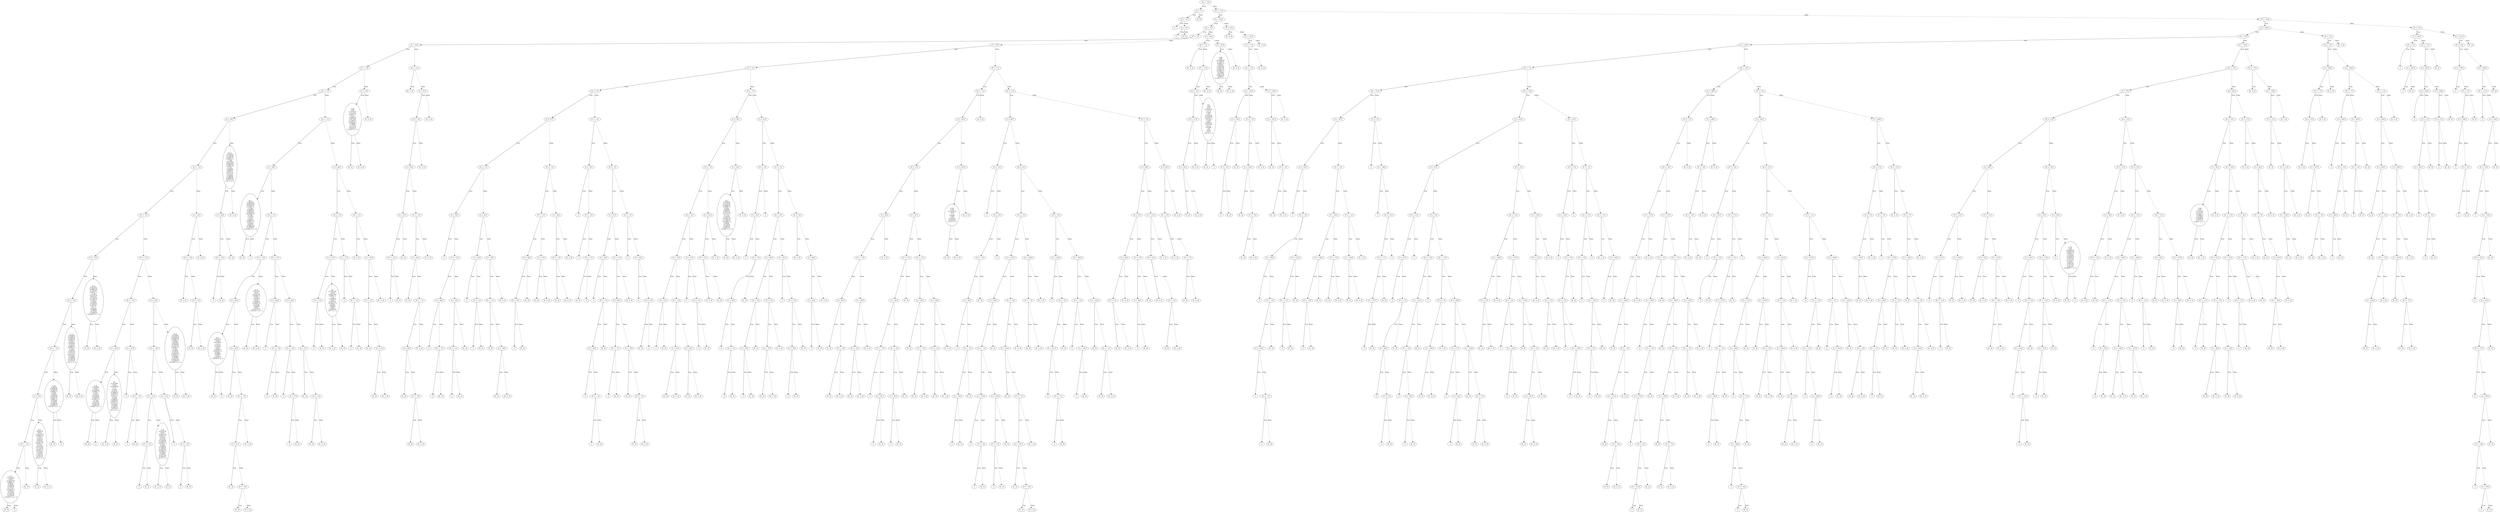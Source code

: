 digraph {
0 [label="vE <= -9.0"];
1 [label="d <= 7.5"];
2 [label="vF <= -9.0"];
3 [label="0"];
2 -> 3 [label="True"];
4 [label="d <= 6.5"];
5 [label="0"];
4 -> 5 [label="True"];
6 [label="[0, 2]"];
4 -> 6 [style="dashed", label="False"];
2 -> 4 [style="dashed", label="False"];
1 -> 2 [label="True"];
7 [label="[0, 2]"];
1 -> 7 [style="dashed", label="False"];
0 -> 1 [label="True"];
8 [label="vE <= 11.0"];
9 [label="d <= 124.5"];
10 [label="vF <= 9.0"];
11 [label="vE <= 3.0"];
12 [label="d <= 52.5"];
13 [label="vF <= 3.0"];
14 [label="vE <= -1.0"];
15 [label="d <= 28.5"];
16 [label="vF <= -1.0"];
17 [label="vE <= -5.0"];
18 [label="d <= 13.5"];
19 [label="vF <= -5.0"];
20 [label="vE <= -7.0"];
21 [label="d <= 8.5"];
22 [label="vF <= -7.0"];
23 [label="5.77(\n+0.0542*d\n+0*vE\n+0.0287*vF\n-0.998)^2\n-0.0879(\n+0.882*d\n-0.436*vE\n+0.17*vF\n+0.0526)^2\n+0.0321(\n+0.215*d\n+0.703*vE\n+0.678*vF\n+0.0315)^2 <= 0"];
24 [label="[0, -2]"];
23 -> 24 [label="True"];
25 [label="-2"];
23 -> 25 [style="dashed", label="False"];
22 -> 23 [label="True"];
26 [label="[0, -2]"];
22 -> 26 [style="dashed", label="False"];
21 -> 22 [label="True"];
27 [label="39.1(\n-0.0201*d\n+0*vE\n+0.0412*vF\n+0.999)^2\n+0.317(\n-0.553*d\n-0.56*vE\n+0.617*vF\n-0.0367)^2\n-0.174(\n-0.0773*d\n+0.772*vE\n+0.63*vF\n-0.0273)^2\n+0.0453(\n+0.83*d\n-0.301*vE\n+0.47*vF\n+0)^2 <= 0"];
28 [label="[0, -2]"];
27 -> 28 [label="True"];
29 [label="[0, -2, 2]"];
27 -> 29 [style="dashed", label="False"];
21 -> 27 [style="dashed", label="False"];
20 -> 21 [label="True"];
30 [label="1.15(\n-0.252*d\n-0.0456*vE\n-0.426*vF\n+0.868)^2\n-0.367(\n-0.548*d\n+0.244*vE\n-0.651*vF\n-0.466)^2\n+0.0246(\n-0.183*d\n+0.896*vE\n+0.366*vF\n+0.174)^2 <= 0"];
31 [label="[0, -2]"];
30 -> 31 [label="True"];
32 [label="-2"];
30 -> 32 [style="dashed", label="False"];
20 -> 30 [style="dashed", label="False"];
19 -> 20 [label="True"];
33 [label="-17.1(\n-0.0204*d\n+0.038*vE\n-0.045*vF\n+0.998)^2\n-0.227(\n-0.0558*d\n-0.15*vE\n-0.986*vF\n-0.0399)^2\n+0.141(\n-0.368*d\n+0.921*vE\n-0.117*vF\n-0.0479)^2\n+0.0299(\n+0.928*d\n+0.357*vE\n-0.107*vF\n+0)^2 <= 0"];
34 [label="[0, -2]"];
33 -> 34 [label="True"];
35 [label="[0, -2, 2]"];
33 -> 35 [style="dashed", label="False"];
19 -> 33 [style="dashed", label="False"];
18 -> 19 [label="True"];
36 [label="-29.5(\n-0.0137*d\n+0.0965*vE\n-0.127*vF\n+0.987)^2\n+1.38(\n+0.0131*d\n-0.651*vE\n+0.742*vF\n+0.159)^2\n+0.202(\n+0.146*d\n-0.744*vE\n-0.652*vF\n+0)^2\n+0.0212(\n+0.989*d\n+0.12*vE\n+0.085*vF\n+0.0129)^2 <= 0"];
37 [label="[0, -2]"];
36 -> 37 [label="True"];
38 [label="[0, -2, 2]"];
36 -> 38 [style="dashed", label="False"];
18 -> 36 [style="dashed", label="False"];
17 -> 18 [label="True"];
39 [label="vF <= -5.0"];
40 [label="vE <= -3.0"];
41 [label="d <= 20.5"];
42 [label="11.9(\n-0.0264*d\n+0*vE\n-0.0436*vF\n+0.999)^2\n-0.161(\n-0.511*d\n+0.678*vE\n-0.528*vF\n-0.0361)^2\n+0.152(\n+0.215*d\n+0.697*vE\n+0.683*vF\n+0.036)^2 <= 0"];
43 [label="[0, -2]"];
42 -> 43 [label="True"];
44 [label="-2"];
42 -> 44 [style="dashed", label="False"];
41 -> 42 [label="True"];
45 [label="27(\n+0.0126*d\n+0*vE\n+0.0168*vF\n-1)^2\n-0.148(\n-0.531*d\n+0.686*vE\n-0.497*vF\n-0.015)^2\n+0.142(\n-0.29*d\n-0.698*vE\n-0.654*vF\n-0.0147)^2\n+0.0149(\n-0.796*d\n-0.204*vE\n+0.57*vF\n+0)^2 <= 0"];
46 [label="[0, -2, 2]"];
45 -> 46 [label="True"];
47 [label="[0, -2]"];
45 -> 47 [style="dashed", label="False"];
41 -> 45 [style="dashed", label="False"];
40 -> 41 [label="True"];
48 [label="d <= 25.5"];
49 [label="-2"];
48 -> 49 [label="True"];
50 [label="vF <= -7.0"];
51 [label="-2"];
50 -> 51 [label="True"];
52 [label="[0, -2]"];
50 -> 52 [style="dashed", label="False"];
48 -> 50 [style="dashed", label="False"];
40 -> 48 [style="dashed", label="False"];
39 -> 40 [label="True"];
53 [label="d <= 20.5"];
54 [label="vE <= -3.0"];
55 [label="d <= 11.5"];
56 [label="vF <= -3.0"];
57 [label="-2"];
56 -> 57 [label="True"];
58 [label="[0, -2]"];
56 -> 58 [style="dashed", label="False"];
55 -> 56 [label="True"];
59 [label="11.8(\n+0.0327*d\n+0*vE\n+0.0912*vF\n-0.995)^2\n+0.418(\n-0.011*d\n+0.529*vE\n+0.845*vF\n+0.0783)^2\n-0.233(\n+0.509*d\n-0.728*vE\n+0.457*vF\n+0.0569)^2\n+0.0343(\n+0.86*d\n+0.437*vE\n-0.263*vF\n+0)^2 <= 0"];
60 [label="[0, -2, 2]"];
59 -> 60 [label="True"];
61 [label="[0, -2]"];
59 -> 61 [style="dashed", label="False"];
55 -> 59 [style="dashed", label="False"];
54 -> 55 [label="True"];
62 [label="d <= 13.5"];
63 [label="-2"];
62 -> 63 [label="True"];
64 [label="vF <= -3.0"];
65 [label="-2"];
64 -> 65 [label="True"];
66 [label="[0, -2]"];
64 -> 66 [style="dashed", label="False"];
62 -> 64 [style="dashed", label="False"];
54 -> 62 [style="dashed", label="False"];
53 -> 54 [label="True"];
67 [label="-39.4(\n-0.0148*d\n+0.0255*vE\n-0.0208*vF\n+0.999)^2\n+0.446(\n-0.0512*d\n+0.945*vE\n+0.321*vF\n-0.0182)^2\n-0.351(\n-0.199*d\n-0.324*vE\n+0.924*vF\n+0.0245)^2\n+0.0428(\n+0.979*d\n-0.0161*vE\n+0.205*vF\n+0.0192)^2 <= 0"];
68 [label="[0, -2]"];
67 -> 68 [label="True"];
69 [label="[0, -2, 2]"];
67 -> 69 [style="dashed", label="False"];
53 -> 67 [style="dashed", label="False"];
39 -> 53 [style="dashed", label="False"];
17 -> 39 [style="dashed", label="False"];
16 -> 17 [label="True"];
70 [label="d <= 14.5"];
71 [label="vE <= -3.0"];
72 [label="[0, -2, 2]"];
71 -> 72 [label="True"];
73 [label="vF <= 1.0"];
74 [label="[0, -2]"];
73 -> 74 [label="True"];
75 [label="[0, -2, 2]"];
73 -> 75 [style="dashed", label="False"];
71 -> 73 [style="dashed", label="False"];
70 -> 71 [label="True"];
76 [label="[0, -2, 2]"];
70 -> 76 [style="dashed", label="False"];
16 -> 70 [style="dashed", label="False"];
15 -> 16 [label="True"];
77 [label="-22.1(\n-0.0195*d\n+0.126*vE\n-0.236*vF\n+0.963)^2\n+1.89(\n+0.0704*d\n-0.0423*vE\n+0.966*vF\n+0.244)^2\n-0.121(\n-0.0626*d\n-0.99*vE\n-0.067*vF\n+0.112)^2\n+0.0225(\n+0.995*d\n-0.0568*vE\n-0.0772*vF\n+0)^2 <= 0"];
78 [label="d <= 29.5"];
79 [label="vF <= -9.0"];
80 [label="-2"];
79 -> 80 [label="True"];
81 [label="[0, -2]"];
79 -> 81 [style="dashed", label="False"];
78 -> 79 [label="True"];
82 [label="[0, -2]"];
78 -> 82 [style="dashed", label="False"];
77 -> 78 [label="True"];
83 [label="[0, -2, 2]"];
77 -> 83 [style="dashed", label="False"];
15 -> 77 [style="dashed", label="False"];
14 -> 15 [label="True"];
84 [label="vF <= -1.0"];
85 [label="d <= 36.5"];
86 [label="28.1(\n-0.0202*d\n+0.0672*vE\n-0.0752*vF\n+0.995)^2\n+1.66(\n-0.0693*d\n-0.993*vE\n+0.0662*vF\n+0.0706)^2\n-0.106(\n-0.741*d\n+0*vE\n-0.668*vF\n-0.0657)^2\n+0.0421(\n-0.667*d\n+0.0982*vE\n+0.738*vF\n+0.0356)^2 <= 0"];
87 [label="[0, -2]"];
86 -> 87 [label="True"];
88 [label="-2"];
86 -> 88 [style="dashed", label="False"];
85 -> 86 [label="True"];
89 [label="vE <= 1.0"];
90 [label="vF <= -5.0"];
91 [label="d <= 40.5"];
92 [label="42.7(\n-0.0121*d\n+0*vE\n-0.0136*vF\n+1)^2\n+0.0575(\n-0.245*d\n+0*vE\n+0.969*vF\n+0.0102)^2\n-0.0261(\n+0.969*d\n+0*vE\n+0.245*vF\n+0.015)^2 <= 0"];
93 [label="[0, -2]"];
92 -> 93 [label="True"];
94 [label="-2"];
92 -> 94 [style="dashed", label="False"];
91 -> 92 [label="True"];
95 [label="d <= 48.5"];
96 [label="[0, -2]"];
95 -> 96 [label="True"];
97 [label="vF <= -7.0"];
98 [label="d <= 51.5"];
99 [label="[0, -2]"];
98 -> 99 [label="True"];
100 [label="vF <= -9.0"];
101 [label="[0, -2]"];
100 -> 101 [label="True"];
102 [label="[0, -2, 2]"];
100 -> 102 [style="dashed", label="False"];
98 -> 100 [style="dashed", label="False"];
97 -> 98 [label="True"];
103 [label="[0, -2, 2]"];
97 -> 103 [style="dashed", label="False"];
95 -> 97 [style="dashed", label="False"];
91 -> 95 [style="dashed", label="False"];
90 -> 91 [label="True"];
104 [label="-42.4(\n-0.0117*d\n+0*vE\n-0.0421*vF\n+0.999)^2\n-0.514(\n-0.0322*d\n+0*vE\n+0.999*vF\n+0.0418)^2\n+0.0176(\n+0.999*d\n+0*vE\n+0.0317*vF\n+0.0131)^2 <= 0"];
105 [label="[0, -2]"];
104 -> 105 [label="True"];
106 [label="[0, -2, 2]"];
104 -> 106 [style="dashed", label="False"];
90 -> 104 [style="dashed", label="False"];
89 -> 90 [label="True"];
107 [label="vF <= -5.0"];
108 [label="d <= 49.5"];
109 [label="-2"];
108 -> 109 [label="True"];
110 [label="vF <= -7.0"];
111 [label="-2"];
110 -> 111 [label="True"];
112 [label="[0, -2]"];
110 -> 112 [style="dashed", label="False"];
108 -> 110 [style="dashed", label="False"];
107 -> 108 [label="True"];
113 [label="d <= 44.5"];
114 [label="vF <= -3.0"];
115 [label="-2"];
114 -> 115 [label="True"];
116 [label="d <= 37.5"];
117 [label="-2"];
116 -> 117 [label="True"];
118 [label="[0, -2]"];
116 -> 118 [style="dashed", label="False"];
114 -> 116 [style="dashed", label="False"];
113 -> 114 [label="True"];
119 [label="d <= 51.5"];
120 [label="[0, -2]"];
119 -> 120 [label="True"];
121 [label="vF <= -3.0"];
122 [label="[0, -2]"];
121 -> 122 [label="True"];
123 [label="[0, -2, 2]"];
121 -> 123 [style="dashed", label="False"];
119 -> 121 [style="dashed", label="False"];
113 -> 119 [style="dashed", label="False"];
107 -> 113 [style="dashed", label="False"];
89 -> 107 [style="dashed", label="False"];
85 -> 89 [style="dashed", label="False"];
84 -> 85 [label="True"];
124 [label="d <= 28.5"];
125 [label="vE <= 1.0"];
126 [label="d <= 15.5"];
127 [label="vF <= 1.0"];
128 [label="-2"];
127 -> 128 [label="True"];
129 [label="[0, -2]"];
127 -> 129 [style="dashed", label="False"];
126 -> 127 [label="True"];
130 [label="42(\n+0.0112*d\n+0*vE\n+0.0415*vF\n-0.999)^2\n-1.9(\n+0.0585*d\n+0*vE\n+0.997*vF\n+0.0421)^2\n-0.0197(\n-0.998*d\n+0*vE\n+0.059*vF\n+0)^2 <= 0"];
131 [label="[0, -2, 2]"];
130 -> 131 [label="True"];
132 [label="[0, -2]"];
130 -> 132 [style="dashed", label="False"];
126 -> 130 [style="dashed", label="False"];
125 -> 126 [label="True"];
133 [label="d <= 17.5"];
134 [label="-2"];
133 -> 134 [label="True"];
135 [label="vF <= 1.0"];
136 [label="-2"];
135 -> 136 [label="True"];
137 [label="[0, -2]"];
135 -> 137 [style="dashed", label="False"];
133 -> 135 [style="dashed", label="False"];
125 -> 133 [style="dashed", label="False"];
124 -> 125 [label="True"];
138 [label="vE <= 1.0"];
139 [label="[0, -2, 2]"];
138 -> 139 [label="True"];
140 [label="d <= 42.5"];
141 [label="vF <= 1.0"];
142 [label="[0, -2]"];
141 -> 142 [label="True"];
143 [label="d <= 31.5"];
144 [label="[0, -2]"];
143 -> 144 [label="True"];
145 [label="[0, -2, 2]"];
143 -> 145 [style="dashed", label="False"];
141 -> 143 [style="dashed", label="False"];
140 -> 141 [label="True"];
146 [label="[0, -2, 2]"];
140 -> 146 [style="dashed", label="False"];
138 -> 140 [style="dashed", label="False"];
124 -> 138 [style="dashed", label="False"];
84 -> 124 [style="dashed", label="False"];
14 -> 84 [style="dashed", label="False"];
13 -> 14 [label="True"];
147 [label="d <= 18.5"];
148 [label="-2.18(\n+0*d\n-0.107*vE\n+0.123*vF\n-0.987)^2\n-0.141(\n-0.0627*d\n-0.977*vE\n-0.184*vF\n+0.0832)^2\n+0.0806(\n-0.103*d\n+0.177*vE\n-0.969*vF\n-0.139)^2 <= 0"];
149 [label="[0, -2]"];
148 -> 149 [label="True"];
150 [label="[0, -2, 2]"];
148 -> 150 [style="dashed", label="False"];
147 -> 148 [label="True"];
151 [label="[0, -2, 2]"];
147 -> 151 [style="dashed", label="False"];
13 -> 147 [style="dashed", label="False"];
12 -> 13 [label="True"];
152 [label="vE <= 1.0"];
153 [label="[0, -2, 2]"];
152 -> 153 [label="True"];
154 [label="d <= 67.5"];
155 [label="vF <= -3.0"];
156 [label="d <= 58.5"];
157 [label="d <= 53.5"];
158 [label="vF <= -9.0"];
159 [label="-2"];
158 -> 159 [label="True"];
160 [label="[0, -2]"];
158 -> 160 [style="dashed", label="False"];
157 -> 158 [label="True"];
161 [label="[0, -2]"];
157 -> 161 [style="dashed", label="False"];
156 -> 157 [label="True"];
162 [label="vF <= -5.0"];
163 [label="d <= 63.5"];
164 [label="[0, -2]"];
163 -> 164 [label="True"];
165 [label="vF <= -7.0"];
166 [label="d <= 66.5"];
167 [label="[0, -2]"];
166 -> 167 [label="True"];
168 [label="vF <= -9.0"];
169 [label="[0, -2]"];
168 -> 169 [label="True"];
170 [label="[0, -2, 2]"];
168 -> 170 [style="dashed", label="False"];
166 -> 168 [style="dashed", label="False"];
165 -> 166 [label="True"];
171 [label="[0, -2, 2]"];
165 -> 171 [style="dashed", label="False"];
163 -> 165 [style="dashed", label="False"];
162 -> 163 [label="True"];
172 [label="[0, -2, 2]"];
162 -> 172 [style="dashed", label="False"];
156 -> 162 [style="dashed", label="False"];
155 -> 156 [label="True"];
173 [label="[0, -2, 2]"];
155 -> 173 [style="dashed", label="False"];
154 -> 155 [label="True"];
174 [label="[0, -2, 2]"];
154 -> 174 [style="dashed", label="False"];
152 -> 154 [style="dashed", label="False"];
12 -> 152 [style="dashed", label="False"];
11 -> 12 [label="True"];
175 [label="d <= 79.5"];
176 [label="vF <= 3.0"];
177 [label="vE <= 5.0"];
178 [label="d <= 67.5"];
179 [label="vF <= -1.0"];
180 [label="d <= 52.5"];
181 [label="-2"];
180 -> 181 [label="True"];
182 [label="vF <= -5.0"];
183 [label="d <= 64.5"];
184 [label="-2"];
183 -> 184 [label="True"];
185 [label="vF <= -7.0"];
186 [label="-2"];
185 -> 186 [label="True"];
187 [label="[0, -2]"];
185 -> 187 [style="dashed", label="False"];
183 -> 185 [style="dashed", label="False"];
182 -> 183 [label="True"];
188 [label="d <= 59.5"];
189 [label="vF <= -3.0"];
190 [label="-2"];
189 -> 190 [label="True"];
191 [label="[0, -2]"];
189 -> 191 [style="dashed", label="False"];
188 -> 189 [label="True"];
192 [label="[0, -2]"];
188 -> 192 [style="dashed", label="False"];
182 -> 188 [style="dashed", label="False"];
180 -> 182 [style="dashed", label="False"];
179 -> 180 [label="True"];
193 [label="d <= 43.5"];
194 [label="d <= 32.5"];
195 [label="-2"];
194 -> 195 [label="True"];
196 [label="vF <= 1.0"];
197 [label="-2"];
196 -> 197 [label="True"];
198 [label="[0, -2]"];
196 -> 198 [style="dashed", label="False"];
194 -> 196 [style="dashed", label="False"];
193 -> 194 [label="True"];
199 [label="d <= 59.5"];
200 [label="vF <= 1.0"];
201 [label="[0, -2]"];
200 -> 201 [label="True"];
202 [label="d <= 48.5"];
203 [label="[0, -2]"];
202 -> 203 [label="True"];
204 [label="[0, -2, 2]"];
202 -> 204 [style="dashed", label="False"];
200 -> 202 [style="dashed", label="False"];
199 -> 200 [label="True"];
205 [label="[0, -2, 2]"];
199 -> 205 [style="dashed", label="False"];
193 -> 199 [style="dashed", label="False"];
179 -> 193 [style="dashed", label="False"];
178 -> 179 [label="True"];
206 [label="vF <= -3.0"];
207 [label="vF <= -5.0"];
208 [label="d <= 68.5"];
209 [label="vF <= -9.0"];
210 [label="-2"];
209 -> 210 [label="True"];
211 [label="[0, -2]"];
209 -> 211 [style="dashed", label="False"];
208 -> 209 [label="True"];
212 [label="[0, -2]"];
208 -> 212 [style="dashed", label="False"];
207 -> 208 [label="True"];
213 [label="d <= 75.5"];
214 [label="[0, -2]"];
213 -> 214 [label="True"];
215 [label="[0, -2, 2]"];
213 -> 215 [style="dashed", label="False"];
207 -> 213 [style="dashed", label="False"];
206 -> 207 [label="True"];
216 [label="d <= 68.5"];
217 [label="vF <= -1.0"];
218 [label="[0, -2]"];
217 -> 218 [label="True"];
219 [label="[0, -2, 2]"];
217 -> 219 [style="dashed", label="False"];
216 -> 217 [label="True"];
220 [label="[0, -2, 2]"];
216 -> 220 [style="dashed", label="False"];
206 -> 216 [style="dashed", label="False"];
178 -> 206 [style="dashed", label="False"];
177 -> 178 [label="True"];
221 [label="vF <= -3.0"];
222 [label="d <= 76.5"];
223 [label="-2"];
222 -> 223 [label="True"];
224 [label="vF <= -5.0"];
225 [label="-2"];
224 -> 225 [label="True"];
226 [label="vE <= 7.0"];
227 [label="[0, -2]"];
226 -> 227 [label="True"];
228 [label="-2"];
226 -> 228 [style="dashed", label="False"];
224 -> 226 [style="dashed", label="False"];
222 -> 224 [style="dashed", label="False"];
221 -> 222 [label="True"];
229 [label="vE <= 7.0"];
230 [label="d <= 67.5"];
231 [label="d <= 49.5"];
232 [label="-2"];
231 -> 232 [label="True"];
233 [label="vF <= 1.0"];
234 [label="d <= 60.5"];
235 [label="-2"];
234 -> 235 [label="True"];
236 [label="vF <= -1.0"];
237 [label="-2"];
236 -> 237 [label="True"];
238 [label="[0, -2]"];
236 -> 238 [style="dashed", label="False"];
234 -> 236 [style="dashed", label="False"];
233 -> 234 [label="True"];
239 [label="[0, -2]"];
233 -> 239 [style="dashed", label="False"];
231 -> 233 [style="dashed", label="False"];
230 -> 231 [label="True"];
240 [label="vF <= 1.0"];
241 [label="d <= 69.5"];
242 [label="vF <= -1.0"];
243 [label="-2"];
242 -> 243 [label="True"];
244 [label="[0, -2]"];
242 -> 244 [style="dashed", label="False"];
241 -> 242 [label="True"];
245 [label="d <= 78.5"];
246 [label="[0, -2]"];
245 -> 246 [label="True"];
247 [label="vF <= -1.0"];
248 [label="[0, -2]"];
247 -> 248 [label="True"];
249 [label="[0, -2, 2]"];
247 -> 249 [style="dashed", label="False"];
245 -> 247 [style="dashed", label="False"];
241 -> 245 [style="dashed", label="False"];
240 -> 241 [label="True"];
250 [label="[0, -2, 2]"];
240 -> 250 [style="dashed", label="False"];
230 -> 240 [style="dashed", label="False"];
229 -> 230 [label="True"];
251 [label="vF <= 1.0"];
252 [label="-2"];
251 -> 252 [label="True"];
253 [label="d <= 68.5"];
254 [label="-2"];
253 -> 254 [label="True"];
255 [label="vE <= 9.0"];
256 [label="[0, -2]"];
255 -> 256 [label="True"];
257 [label="-2"];
255 -> 257 [style="dashed", label="False"];
253 -> 255 [style="dashed", label="False"];
251 -> 253 [style="dashed", label="False"];
229 -> 251 [style="dashed", label="False"];
221 -> 229 [style="dashed", label="False"];
177 -> 221 [style="dashed", label="False"];
176 -> 177 [label="True"];
258 [label="vE <= 7.0"];
259 [label="d <= 36.5"];
260 [label="vF <= 7.0"];
261 [label="vE <= 5.0"];
262 [label="d <= 19.5"];
263 [label="vF <= 5.0"];
264 [label="-2"];
263 -> 264 [label="True"];
265 [label="[0, -2]"];
263 -> 265 [style="dashed", label="False"];
262 -> 263 [label="True"];
266 [label="vF <= 5.0"];
267 [label="d <= 35.5"];
268 [label="[0, -2]"];
267 -> 268 [label="True"];
269 [label="[0, -2, 2]"];
267 -> 269 [style="dashed", label="False"];
266 -> 267 [label="True"];
270 [label="d <= 20.5"];
271 [label="[0, -2]"];
270 -> 271 [label="True"];
272 [label="[0, -2, 2]"];
270 -> 272 [style="dashed", label="False"];
266 -> 270 [style="dashed", label="False"];
262 -> 266 [style="dashed", label="False"];
261 -> 262 [label="True"];
273 [label="d <= 21.5"];
274 [label="-2"];
273 -> 274 [label="True"];
275 [label="vF <= 5.0"];
276 [label="-2"];
275 -> 276 [label="True"];
277 [label="[0, -2]"];
275 -> 277 [style="dashed", label="False"];
273 -> 275 [style="dashed", label="False"];
261 -> 273 [style="dashed", label="False"];
260 -> 261 [label="True"];
278 [label="d <= 22.5"];
279 [label="vE <= 5.0"];
280 [label="[0, -2, 2]"];
279 -> 280 [label="True"];
281 [label="[0, -2]"];
279 -> 281 [style="dashed", label="False"];
278 -> 279 [label="True"];
282 [label="[0, -2, 2]"];
278 -> 282 [style="dashed", label="False"];
260 -> 278 [style="dashed", label="False"];
259 -> 260 [label="True"];
283 [label="d <= 54.5"];
284 [label="-39.1(\n-0.0184*d\n+0.114*vE\n-0.0296*vF\n+0.993)^2\n-0.418(\n-0.209*d\n-0.932*vE\n+0.274*vF\n+0.111)^2\n+0.118(\n+0.657*d\n+0.0761*vE\n+0.749*vF\n+0.0258)^2\n-0.0545(\n+0.724*d\n-0.336*vE\n-0.602*vF\n+0.034)^2 <= 0"];
285 [label="[0, -2]"];
284 -> 285 [label="True"];
286 [label="[0, -2, 2]"];
284 -> 286 [style="dashed", label="False"];
283 -> 284 [label="True"];
287 [label="[0, -2, 2]"];
283 -> 287 [style="dashed", label="False"];
259 -> 283 [style="dashed", label="False"];
258 -> 259 [label="True"];
288 [label="d <= 43.5"];
289 [label="vE <= 9.0"];
290 [label="d <= 23.5"];
291 [label="-2"];
290 -> 291 [label="True"];
292 [label="vF <= 7.0"];
293 [label="d <= 40.5"];
294 [label="-2"];
293 -> 294 [label="True"];
295 [label="vF <= 5.0"];
296 [label="-2"];
295 -> 296 [label="True"];
297 [label="[0, -2]"];
295 -> 297 [style="dashed", label="False"];
293 -> 295 [style="dashed", label="False"];
292 -> 293 [label="True"];
298 [label="[0, -2]"];
292 -> 298 [style="dashed", label="False"];
290 -> 292 [style="dashed", label="False"];
289 -> 290 [label="True"];
299 [label="-2"];
289 -> 299 [style="dashed", label="False"];
288 -> 289 [label="True"];
300 [label="vF <= 7.0"];
301 [label="vE <= 9.0"];
302 [label="d <= 60.5"];
303 [label="vF <= 5.0"];
304 [label="d <= 55.5"];
305 [label="-2"];
304 -> 305 [label="True"];
306 [label="[0, -2]"];
304 -> 306 [style="dashed", label="False"];
303 -> 304 [label="True"];
307 [label="[0, -2]"];
303 -> 307 [style="dashed", label="False"];
302 -> 303 [label="True"];
308 [label="vF <= 5.0"];
309 [label="d <= 75.5"];
310 [label="[0, -2]"];
309 -> 310 [label="True"];
311 [label="[0, -2, 2]"];
309 -> 311 [style="dashed", label="False"];
308 -> 309 [label="True"];
312 [label="[0, -2, 2]"];
308 -> 312 [style="dashed", label="False"];
302 -> 308 [style="dashed", label="False"];
301 -> 302 [label="True"];
313 [label="d <= 61.5"];
314 [label="-2"];
313 -> 314 [label="True"];
315 [label="vF <= 5.0"];
316 [label="d <= 76.5"];
317 [label="-2"];
316 -> 317 [label="True"];
318 [label="[0, -2]"];
316 -> 318 [style="dashed", label="False"];
315 -> 316 [label="True"];
319 [label="[0, -2]"];
315 -> 319 [style="dashed", label="False"];
313 -> 315 [style="dashed", label="False"];
301 -> 313 [style="dashed", label="False"];
300 -> 301 [label="True"];
320 [label="vE <= 9.0"];
321 [label="[0, -2, 2]"];
320 -> 321 [label="True"];
322 [label="d <= 66.5"];
323 [label="d <= 44.5"];
324 [label="-2"];
323 -> 324 [label="True"];
325 [label="[0, -2]"];
323 -> 325 [style="dashed", label="False"];
322 -> 323 [label="True"];
326 [label="[0, -2, 2]"];
322 -> 326 [style="dashed", label="False"];
320 -> 322 [style="dashed", label="False"];
300 -> 320 [style="dashed", label="False"];
288 -> 300 [style="dashed", label="False"];
258 -> 288 [style="dashed", label="False"];
176 -> 258 [style="dashed", label="False"];
175 -> 176 [label="True"];
327 [label="vE <= 7.0"];
328 [label="vF <= -1.0"];
329 [label="d <= 102.5"];
330 [label="vE <= 5.0"];
331 [label="d <= 84.5"];
332 [label="vF <= -7.0"];
333 [label="d <= 83.5"];
334 [label="[0, -2]"];
333 -> 334 [label="True"];
335 [label="vF <= -9.0"];
336 [label="[0, -2]"];
335 -> 336 [label="True"];
337 [label="[0, -2, 2]"];
335 -> 337 [style="dashed", label="False"];
333 -> 335 [style="dashed", label="False"];
332 -> 333 [label="True"];
338 [label="d <= 80.5"];
339 [label="vF <= -5.0"];
340 [label="[0, -2]"];
339 -> 340 [label="True"];
341 [label="[0, -2, 2]"];
339 -> 341 [style="dashed", label="False"];
338 -> 339 [label="True"];
342 [label="[0, -2, 2]"];
338 -> 342 [style="dashed", label="False"];
332 -> 338 [style="dashed", label="False"];
331 -> 332 [label="True"];
343 [label="[0, -2, 2]"];
331 -> 343 [style="dashed", label="False"];
330 -> 331 [label="True"];
344 [label="d <= 87.5"];
345 [label="vF <= -5.0"];
346 [label="d <= 84.5"];
347 [label="vF <= -7.0"];
348 [label="-2"];
347 -> 348 [label="True"];
349 [label="d <= 81.5"];
350 [label="-2"];
349 -> 350 [label="True"];
351 [label="[0, -2]"];
349 -> 351 [style="dashed", label="False"];
347 -> 349 [style="dashed", label="False"];
346 -> 347 [label="True"];
352 [label="vF <= -9.0"];
353 [label="d <= 85.5"];
354 [label="-2"];
353 -> 354 [label="True"];
355 [label="[0, -2]"];
353 -> 355 [style="dashed", label="False"];
352 -> 353 [label="True"];
356 [label="[0, -2]"];
352 -> 356 [style="dashed", label="False"];
346 -> 352 [style="dashed", label="False"];
345 -> 346 [label="True"];
357 [label="[0, -2]"];
345 -> 357 [style="dashed", label="False"];
344 -> 345 [label="True"];
358 [label="vF <= -5.0"];
359 [label="d <= 99.5"];
360 [label="[0, -2]"];
359 -> 360 [label="True"];
361 [label="vF <= -7.0"];
362 [label="[0, -2]"];
361 -> 362 [label="True"];
363 [label="[0, -2, 2]"];
361 -> 363 [style="dashed", label="False"];
359 -> 361 [style="dashed", label="False"];
358 -> 359 [label="True"];
364 [label="d <= 94.5"];
365 [label="vF <= -3.0"];
366 [label="[0, -2]"];
365 -> 366 [label="True"];
367 [label="[0, -2, 2]"];
365 -> 367 [style="dashed", label="False"];
364 -> 365 [label="True"];
368 [label="[0, -2, 2]"];
364 -> 368 [style="dashed", label="False"];
358 -> 364 [style="dashed", label="False"];
344 -> 358 [style="dashed", label="False"];
330 -> 344 [style="dashed", label="False"];
329 -> 330 [label="True"];
369 [label="d <= 103.5"];
370 [label="8.19(\n+0*d\n+0.0105*vE\n+0*vF\n-1)^2\n-0.0582(\n+0*d\n-0.512*vE\n+0.859*vF\n+0)^2 <= 0"];
371 [label="[0, -2]"];
370 -> 371 [label="True"];
372 [label="[0, -2, 2]"];
370 -> 372 [style="dashed", label="False"];
369 -> 370 [label="True"];
373 [label="[0, -2, 2]"];
369 -> 373 [style="dashed", label="False"];
329 -> 369 [style="dashed", label="False"];
328 -> 329 [label="True"];
374 [label="[0, -2, 2]"];
328 -> 374 [style="dashed", label="False"];
327 -> 328 [label="True"];
375 [label="vF <= 1.0"];
376 [label="d <= 99.5"];
377 [label="vF <= -5.0"];
378 [label="-2"];
377 -> 378 [label="True"];
379 [label="vE <= 9.0"];
380 [label="vF <= -1.0"];
381 [label="d <= 88.5"];
382 [label="-2"];
381 -> 382 [label="True"];
383 [label="vF <= -3.0"];
384 [label="d <= 95.5"];
385 [label="-2"];
384 -> 385 [label="True"];
386 [label="[0, -2]"];
384 -> 386 [style="dashed", label="False"];
383 -> 384 [label="True"];
387 [label="[0, -2]"];
383 -> 387 [style="dashed", label="False"];
381 -> 383 [style="dashed", label="False"];
380 -> 381 [label="True"];
388 [label="[0, -2]"];
380 -> 388 [style="dashed", label="False"];
379 -> 380 [label="True"];
389 [label="-2"];
379 -> 389 [style="dashed", label="False"];
377 -> 379 [style="dashed", label="False"];
376 -> 377 [label="True"];
390 [label="vE <= 9.0"];
391 [label="vF <= -3.0"];
392 [label="d <= 115.5"];
393 [label="d <= 104.5"];
394 [label="vF <= -7.0"];
395 [label="d <= 103.5"];
396 [label="-2"];
395 -> 396 [label="True"];
397 [label="vF <= -9.0"];
398 [label="-2"];
397 -> 398 [label="True"];
399 [label="[0, -2]"];
397 -> 399 [style="dashed", label="False"];
395 -> 397 [style="dashed", label="False"];
394 -> 395 [label="True"];
400 [label="d <= 100.5"];
401 [label="vF <= -5.0"];
402 [label="-2"];
401 -> 402 [label="True"];
403 [label="[0, -2]"];
401 -> 403 [style="dashed", label="False"];
400 -> 401 [label="True"];
404 [label="[0, -2]"];
400 -> 404 [style="dashed", label="False"];
394 -> 400 [style="dashed", label="False"];
393 -> 394 [label="True"];
405 [label="[0, -2]"];
393 -> 405 [style="dashed", label="False"];
392 -> 393 [label="True"];
406 [label="vF <= -5.0"];
407 [label="d <= 120.5"];
408 [label="[0, -2]"];
407 -> 408 [label="True"];
409 [label="vF <= -7.0"];
410 [label="d <= 123.5"];
411 [label="[0, -2]"];
410 -> 411 [label="True"];
412 [label="vF <= -9.0"];
413 [label="[0, -2]"];
412 -> 413 [label="True"];
414 [label="[0, -2, 2]"];
412 -> 414 [style="dashed", label="False"];
410 -> 412 [style="dashed", label="False"];
409 -> 410 [label="True"];
415 [label="[0, -2, 2]"];
409 -> 415 [style="dashed", label="False"];
407 -> 409 [style="dashed", label="False"];
406 -> 407 [label="True"];
416 [label="[0, -2, 2]"];
406 -> 416 [style="dashed", label="False"];
392 -> 406 [style="dashed", label="False"];
391 -> 392 [label="True"];
417 [label="d <= 108.5"];
418 [label="vF <= -1.0"];
419 [label="[0, -2]"];
418 -> 419 [label="True"];
420 [label="[0, -2, 2]"];
418 -> 420 [style="dashed", label="False"];
417 -> 418 [label="True"];
421 [label="[0, -2, 2]"];
417 -> 421 [style="dashed", label="False"];
391 -> 417 [style="dashed", label="False"];
390 -> 391 [label="True"];
422 [label="vF <= -3.0"];
423 [label="d <= 116.5"];
424 [label="-2"];
423 -> 424 [label="True"];
425 [label="vF <= -5.0"];
426 [label="d <= 121.5"];
427 [label="-2"];
426 -> 427 [label="True"];
428 [label="vF <= -7.0"];
429 [label="-2"];
428 -> 429 [label="True"];
430 [label="[0, -2]"];
428 -> 430 [style="dashed", label="False"];
426 -> 428 [style="dashed", label="False"];
425 -> 426 [label="True"];
431 [label="[0, -2]"];
425 -> 431 [style="dashed", label="False"];
423 -> 425 [style="dashed", label="False"];
422 -> 423 [label="True"];
432 [label="d <= 109.5"];
433 [label="vF <= -1.0"];
434 [label="-2"];
433 -> 434 [label="True"];
435 [label="d <= 100.5"];
436 [label="-2"];
435 -> 436 [label="True"];
437 [label="[0, -2]"];
435 -> 437 [style="dashed", label="False"];
433 -> 435 [style="dashed", label="False"];
432 -> 433 [label="True"];
438 [label="d <= 122.5"];
439 [label="[0, -2]"];
438 -> 439 [label="True"];
440 [label="vF <= -1.0"];
441 [label="[0, -2]"];
440 -> 441 [label="True"];
442 [label="[0, -2, 2]"];
440 -> 442 [style="dashed", label="False"];
438 -> 440 [style="dashed", label="False"];
432 -> 438 [style="dashed", label="False"];
422 -> 432 [style="dashed", label="False"];
390 -> 422 [style="dashed", label="False"];
376 -> 390 [style="dashed", label="False"];
375 -> 376 [label="True"];
443 [label="vF <= 5.0"];
444 [label="d <= 98.5"];
445 [label="vE <= 9.0"];
446 [label="d <= 88.5"];
447 [label="vF <= 3.0"];
448 [label="[0, -2]"];
447 -> 448 [label="True"];
449 [label="[0, -2, 2]"];
447 -> 449 [style="dashed", label="False"];
446 -> 447 [label="True"];
450 [label="[0, -2, 2]"];
446 -> 450 [style="dashed", label="False"];
445 -> 446 [label="True"];
451 [label="vF <= 3.0"];
452 [label="d <= 89.5"];
453 [label="-2"];
452 -> 453 [label="True"];
454 [label="[0, -2]"];
452 -> 454 [style="dashed", label="False"];
451 -> 452 [label="True"];
455 [label="[0, -2]"];
451 -> 455 [style="dashed", label="False"];
445 -> 451 [style="dashed", label="False"];
444 -> 445 [label="True"];
456 [label="d <= 111.5"];
457 [label="vE <= 9.0"];
458 [label="[0, -2, 2]"];
457 -> 458 [label="True"];
459 [label="vF <= 3.0"];
460 [label="[0, -2]"];
459 -> 460 [label="True"];
461 [label="[0, -2, 2]"];
459 -> 461 [style="dashed", label="False"];
457 -> 459 [style="dashed", label="False"];
456 -> 457 [label="True"];
462 [label="[0, -2, 2]"];
456 -> 462 [style="dashed", label="False"];
444 -> 456 [style="dashed", label="False"];
443 -> 444 [label="True"];
463 [label="d <= 83.5"];
464 [label="vE <= 9.0"];
465 [label="[0, -2, 2]"];
464 -> 465 [label="True"];
466 [label="vF <= 7.0"];
467 [label="[0, -2]"];
466 -> 467 [label="True"];
468 [label="[0, -2, 2]"];
466 -> 468 [style="dashed", label="False"];
464 -> 466 [style="dashed", label="False"];
463 -> 464 [label="True"];
469 [label="[0, -2, 2]"];
463 -> 469 [style="dashed", label="False"];
443 -> 463 [style="dashed", label="False"];
375 -> 443 [style="dashed", label="False"];
327 -> 375 [style="dashed", label="False"];
175 -> 327 [style="dashed", label="False"];
11 -> 175 [style="dashed", label="False"];
10 -> 11 [label="True"];
470 [label="d <= 26.5"];
471 [label="vE <= 7.0"];
472 [label="[0, -2, 2]"];
471 -> 472 [label="True"];
473 [label="vF <= 13.0"];
474 [label="vE <= 9.0"];
475 [label="vF <= 11.0"];
476 [label="d <= 24.5"];
477 [label="[0, -2]"];
476 -> 477 [label="True"];
478 [label="[0, -2, 2]"];
476 -> 478 [style="dashed", label="False"];
475 -> 476 [label="True"];
479 [label="[0, -2, 2]"];
475 -> 479 [style="dashed", label="False"];
474 -> 475 [label="True"];
480 [label="127(\n+0*d\n+0*vE\n-0.0163*vF\n+1)^2\n-0.347(\n+0*d\n+0.514*vE\n+0.858*vF\n+0.014)^2\n+0.124(\n+0*d\n-0.858*vE\n+0.513*vF\n+0)^2\n-0.0398(\n-1*d\n+0*vE\n+0*vF\n+0)^2 <= 0"];
481 [label="[0, -2]"];
480 -> 481 [label="True"];
482 [label="-2"];
480 -> 482 [style="dashed", label="False"];
474 -> 480 [style="dashed", label="False"];
473 -> 474 [label="True"];
483 [label="[0, -2, 2]"];
473 -> 483 [style="dashed", label="False"];
471 -> 473 [style="dashed", label="False"];
470 -> 471 [label="True"];
484 [label="d <= 47.5"];
485 [label="-1.98(\n+0*d\n+0.0309*vE\n-0.124*vF\n+0.992)^2\n-0.0573(\n+0.0237*d\n+0.997*vE\n-0.0581*vF\n-0.0385)^2\n+0.0358(\n-0.0377*d\n-0.0615*vE\n-0.99*vF\n-0.122)^2 <= 0"];
486 [label="[0, -2]"];
485 -> 486 [label="True"];
487 [label="[0, -2, 2]"];
485 -> 487 [style="dashed", label="False"];
484 -> 485 [label="True"];
488 [label="[0, -2, 2]"];
484 -> 488 [style="dashed", label="False"];
470 -> 484 [style="dashed", label="False"];
10 -> 470 [style="dashed", label="False"];
9 -> 10 [label="True"];
489 [label="vE <= 9.0"];
490 [label="[0, -2, 2]"];
489 -> 490 [label="True"];
491 [label="d <= 147.5"];
492 [label="vF <= -1.0"];
493 [label="vF <= -5.0"];
494 [label="d <= 143.5"];
495 [label="d <= 125.5"];
496 [label="vF <= -9.0"];
497 [label="-2"];
496 -> 497 [label="True"];
498 [label="[0, -2]"];
496 -> 498 [style="dashed", label="False"];
495 -> 496 [label="True"];
499 [label="[0, -2]"];
495 -> 499 [style="dashed", label="False"];
494 -> 495 [label="True"];
500 [label="vF <= -7.0"];
501 [label="d <= 146.5"];
502 [label="[0, -2]"];
501 -> 502 [label="True"];
503 [label="vF <= -9.0"];
504 [label="[0, -2]"];
503 -> 504 [label="True"];
505 [label="[0, -2, 2]"];
503 -> 505 [style="dashed", label="False"];
501 -> 503 [style="dashed", label="False"];
500 -> 501 [label="True"];
506 [label="[0, -2, 2]"];
500 -> 506 [style="dashed", label="False"];
494 -> 500 [style="dashed", label="False"];
493 -> 494 [label="True"];
507 [label="d <= 138.5"];
508 [label="d <= 131.5"];
509 [label="[0, -2]"];
508 -> 509 [label="True"];
510 [label="vF <= -3.0"];
511 [label="[0, -2]"];
510 -> 511 [label="True"];
512 [label="[0, -2, 2]"];
510 -> 512 [style="dashed", label="False"];
508 -> 510 [style="dashed", label="False"];
507 -> 508 [label="True"];
513 [label="[0, -2, 2]"];
507 -> 513 [style="dashed", label="False"];
493 -> 507 [style="dashed", label="False"];
492 -> 493 [label="True"];
514 [label="[0, -2, 2]"];
492 -> 514 [style="dashed", label="False"];
491 -> 492 [label="True"];
515 [label="[0, -2, 2]"];
491 -> 515 [style="dashed", label="False"];
489 -> 491 [style="dashed", label="False"];
9 -> 489 [style="dashed", label="False"];
8 -> 9 [label="True"];
516 [label="vE <= 19.0"];
517 [label="d <= 224.5"];
518 [label="vF <= 9.0"];
519 [label="d <= 164.5"];
520 [label="vF <= 1.0"];
521 [label="vE <= 13.0"];
522 [label="d <= 147.5"];
523 [label="d <= 123.5"];
524 [label="-2"];
523 -> 524 [label="True"];
525 [label="vF <= -3.0"];
526 [label="d <= 139.5"];
527 [label="-2"];
526 -> 527 [label="True"];
528 [label="vF <= -5.0"];
529 [label="d <= 144.5"];
530 [label="-2"];
529 -> 530 [label="True"];
531 [label="vF <= -7.0"];
532 [label="-2"];
531 -> 532 [label="True"];
533 [label="[0, -2]"];
531 -> 533 [style="dashed", label="False"];
529 -> 531 [style="dashed", label="False"];
528 -> 529 [label="True"];
534 [label="[0, -2]"];
528 -> 534 [style="dashed", label="False"];
526 -> 528 [style="dashed", label="False"];
525 -> 526 [label="True"];
535 [label="d <= 132.5"];
536 [label="vF <= -1.0"];
537 [label="-2"];
536 -> 537 [label="True"];
538 [label="[0, -2]"];
536 -> 538 [style="dashed", label="False"];
535 -> 536 [label="True"];
539 [label="[0, -2]"];
535 -> 539 [style="dashed", label="False"];
525 -> 535 [style="dashed", label="False"];
523 -> 525 [style="dashed", label="False"];
522 -> 523 [label="True"];
540 [label="vF <= -3.0"];
541 [label="d <= 163.5"];
542 [label="d <= 148.5"];
543 [label="vF <= -9.0"];
544 [label="-2"];
543 -> 544 [label="True"];
545 [label="[0, -2]"];
543 -> 545 [style="dashed", label="False"];
542 -> 543 [label="True"];
546 [label="[0, -2]"];
542 -> 546 [style="dashed", label="False"];
541 -> 542 [label="True"];
547 [label="vF <= -5.0"];
548 [label="[0, -2]"];
547 -> 548 [label="True"];
549 [label="[0, -2, 2]"];
547 -> 549 [style="dashed", label="False"];
541 -> 547 [style="dashed", label="False"];
540 -> 541 [label="True"];
550 [label="vF <= -1.0"];
551 [label="d <= 156.5"];
552 [label="[0, -2]"];
551 -> 552 [label="True"];
553 [label="[0, -2, 2]"];
551 -> 553 [style="dashed", label="False"];
550 -> 551 [label="True"];
554 [label="[0, -2, 2]"];
550 -> 554 [style="dashed", label="False"];
540 -> 550 [style="dashed", label="False"];
522 -> 540 [style="dashed", label="False"];
521 -> 522 [label="True"];
555 [label="vF <= -3.0"];
556 [label="-2"];
555 -> 556 [label="True"];
557 [label="d <= 148.5"];
558 [label="-2"];
557 -> 558 [label="True"];
559 [label="vE <= 15.0"];
560 [label="vF <= -1.0"];
561 [label="d <= 157.5"];
562 [label="-2"];
561 -> 562 [label="True"];
563 [label="[0, -2]"];
561 -> 563 [style="dashed", label="False"];
560 -> 561 [label="True"];
564 [label="[0, -2]"];
560 -> 564 [style="dashed", label="False"];
559 -> 560 [label="True"];
565 [label="-2"];
559 -> 565 [style="dashed", label="False"];
557 -> 559 [style="dashed", label="False"];
555 -> 557 [style="dashed", label="False"];
521 -> 555 [style="dashed", label="False"];
520 -> 521 [label="True"];
566 [label="vE <= 15.0"];
567 [label="d <= 123.5"];
568 [label="d <= 91.5"];
569 [label="vE <= 13.0"];
570 [label="d <= 67.5"];
571 [label="-2"];
570 -> 571 [label="True"];
572 [label="vF <= 7.0"];
573 [label="d <= 84.5"];
574 [label="-2"];
573 -> 574 [label="True"];
575 [label="vF <= 5.0"];
576 [label="-2"];
575 -> 576 [label="True"];
577 [label="[0, -2]"];
575 -> 577 [style="dashed", label="False"];
573 -> 575 [style="dashed", label="False"];
572 -> 573 [label="True"];
578 [label="[0, -2]"];
572 -> 578 [style="dashed", label="False"];
570 -> 572 [style="dashed", label="False"];
569 -> 570 [label="True"];
579 [label="-2"];
569 -> 579 [style="dashed", label="False"];
568 -> 569 [label="True"];
580 [label="vF <= 5.0"];
581 [label="vE <= 13.0"];
582 [label="d <= 112.5"];
583 [label="vF <= 3.0"];
584 [label="-2"];
583 -> 584 [label="True"];
585 [label="d <= 99.5"];
586 [label="-2"];
585 -> 586 [label="True"];
587 [label="[0, -2]"];
585 -> 587 [style="dashed", label="False"];
583 -> 585 [style="dashed", label="False"];
582 -> 583 [label="True"];
588 [label="[0, -2]"];
582 -> 588 [style="dashed", label="False"];
581 -> 582 [label="True"];
589 [label="-2"];
581 -> 589 [style="dashed", label="False"];
580 -> 581 [label="True"];
590 [label="vE <= 13.0"];
591 [label="vF <= 7.0"];
592 [label="d <= 108.5"];
593 [label="[0, -2]"];
592 -> 593 [label="True"];
594 [label="[0, -2, 2]"];
592 -> 594 [style="dashed", label="False"];
591 -> 592 [label="True"];
595 [label="[0, -2, 2]"];
591 -> 595 [style="dashed", label="False"];
590 -> 591 [label="True"];
596 [label="d <= 109.5"];
597 [label="vF <= 7.0"];
598 [label="-2"];
597 -> 598 [label="True"];
599 [label="d <= 92.5"];
600 [label="-2"];
599 -> 600 [label="True"];
601 [label="[0, -2]"];
599 -> 601 [style="dashed", label="False"];
597 -> 599 [style="dashed", label="False"];
596 -> 597 [label="True"];
602 [label="d <= 118.5"];
603 [label="[0, -2]"];
602 -> 603 [label="True"];
604 [label="vF <= 7.0"];
605 [label="[0, -2]"];
604 -> 605 [label="True"];
606 [label="[0, -2, 2]"];
604 -> 606 [style="dashed", label="False"];
602 -> 604 [style="dashed", label="False"];
596 -> 602 [style="dashed", label="False"];
590 -> 596 [style="dashed", label="False"];
580 -> 590 [style="dashed", label="False"];
568 -> 580 [style="dashed", label="False"];
567 -> 568 [label="True"];
607 [label="vF <= 5.0"];
608 [label="vE <= 13.0"];
609 [label="d <= 136.5"];
610 [label="vF <= 3.0"];
611 [label="[0, -2]"];
610 -> 611 [label="True"];
612 [label="[0, -2, 2]"];
610 -> 612 [style="dashed", label="False"];
609 -> 610 [label="True"];
613 [label="[0, -2, 2]"];
609 -> 613 [style="dashed", label="False"];
608 -> 609 [label="True"];
614 [label="d <= 137.5"];
615 [label="vF <= 3.0"];
616 [label="-2"];
615 -> 616 [label="True"];
617 [label="d <= 124.5"];
618 [label="-2"];
617 -> 618 [label="True"];
619 [label="[0, -2]"];
617 -> 619 [style="dashed", label="False"];
615 -> 617 [style="dashed", label="False"];
614 -> 615 [label="True"];
620 [label="d <= 150.5"];
621 [label="[0, -2]"];
620 -> 621 [label="True"];
622 [label="vF <= 3.0"];
623 [label="d <= 163.5"];
624 [label="[0, -2]"];
623 -> 624 [label="True"];
625 [label="[0, -2, 2]"];
623 -> 625 [style="dashed", label="False"];
622 -> 623 [label="True"];
626 [label="[0, -2, 2]"];
622 -> 626 [style="dashed", label="False"];
620 -> 622 [style="dashed", label="False"];
614 -> 620 [style="dashed", label="False"];
608 -> 614 [style="dashed", label="False"];
607 -> 608 [label="True"];
627 [label="d <= 135.5"];
628 [label="vE <= 13.0"];
629 [label="[0, -2, 2]"];
628 -> 629 [label="True"];
630 [label="vF <= 7.0"];
631 [label="[0, -2]"];
630 -> 631 [label="True"];
632 [label="[0, -2, 2]"];
630 -> 632 [style="dashed", label="False"];
628 -> 630 [style="dashed", label="False"];
627 -> 628 [label="True"];
633 [label="[0, -2, 2]"];
627 -> 633 [style="dashed", label="False"];
607 -> 627 [style="dashed", label="False"];
567 -> 607 [style="dashed", label="False"];
566 -> 567 [label="True"];
634 [label="d <= 147.5"];
635 [label="vE <= 17.0"];
636 [label="d <= 119.5"];
637 [label="-2"];
636 -> 637 [label="True"];
638 [label="vF <= 7.0"];
639 [label="vF <= 5.0"];
640 [label="-2"];
639 -> 640 [label="True"];
641 [label="d <= 136.5"];
642 [label="-2"];
641 -> 642 [label="True"];
643 [label="[0, -2]"];
641 -> 643 [style="dashed", label="False"];
639 -> 641 [style="dashed", label="False"];
638 -> 639 [label="True"];
644 [label="[0, -2]"];
638 -> 644 [style="dashed", label="False"];
636 -> 638 [style="dashed", label="False"];
635 -> 636 [label="True"];
645 [label="-2"];
635 -> 645 [style="dashed", label="False"];
634 -> 635 [label="True"];
646 [label="vF <= 7.0"];
647 [label="vE <= 17.0"];
648 [label="vF <= 3.0"];
649 [label="-2"];
648 -> 649 [label="True"];
650 [label="d <= 151.5"];
651 [label="vF <= 5.0"];
652 [label="-2"];
651 -> 652 [label="True"];
653 [label="[0, -2]"];
651 -> 653 [style="dashed", label="False"];
650 -> 651 [label="True"];
654 [label="[0, -2]"];
650 -> 654 [style="dashed", label="False"];
648 -> 650 [style="dashed", label="False"];
647 -> 648 [label="True"];
655 [label="-2"];
647 -> 655 [style="dashed", label="False"];
646 -> 647 [label="True"];
656 [label="vE <= 17.0"];
657 [label="[0, -2, 2]"];
656 -> 657 [label="True"];
658 [label="d <= 148.5"];
659 [label="-2"];
658 -> 659 [label="True"];
660 [label="[0, -2]"];
658 -> 660 [style="dashed", label="False"];
656 -> 658 [style="dashed", label="False"];
646 -> 656 [style="dashed", label="False"];
634 -> 646 [style="dashed", label="False"];
566 -> 634 [style="dashed", label="False"];
520 -> 566 [style="dashed", label="False"];
519 -> 520 [label="True"];
661 [label="vE <= 15.0"];
662 [label="d <= 198.5"];
663 [label="vF <= 1.0"];
664 [label="vE <= 13.0"];
665 [label="d <= 172.5"];
666 [label="vF <= -5.0"];
667 [label="d <= 168.5"];
668 [label="[0, -2]"];
667 -> 668 [label="True"];
669 [label="vF <= -7.0"];
670 [label="d <= 171.5"];
671 [label="[0, -2]"];
670 -> 671 [label="True"];
672 [label="vF <= -9.0"];
673 [label="[0, -2]"];
672 -> 673 [label="True"];
674 [label="[0, -2, 2]"];
672 -> 674 [style="dashed", label="False"];
670 -> 672 [style="dashed", label="False"];
669 -> 670 [label="True"];
675 [label="[0, -2, 2]"];
669 -> 675 [style="dashed", label="False"];
667 -> 669 [style="dashed", label="False"];
666 -> 667 [label="True"];
676 [label="[0, -2, 2]"];
666 -> 676 [style="dashed", label="False"];
665 -> 666 [label="True"];
677 [label="[0, -2, 2]"];
665 -> 677 [style="dashed", label="False"];
664 -> 665 [label="True"];
678 [label="d <= 174.5"];
679 [label="vF <= -5.0"];
680 [label="d <= 169.5"];
681 [label="-2"];
680 -> 681 [label="True"];
682 [label="vF <= -7.0"];
683 [label="d <= 172.5"];
684 [label="-2"];
683 -> 684 [label="True"];
685 [label="vF <= -9.0"];
686 [label="d <= 173.5"];
687 [label="-2"];
686 -> 687 [label="True"];
688 [label="[0, -2]"];
686 -> 688 [style="dashed", label="False"];
685 -> 686 [label="True"];
689 [label="[0, -2]"];
685 -> 689 [style="dashed", label="False"];
683 -> 685 [style="dashed", label="False"];
682 -> 683 [label="True"];
690 [label="[0, -2]"];
682 -> 690 [style="dashed", label="False"];
680 -> 682 [style="dashed", label="False"];
679 -> 680 [label="True"];
691 [label="[0, -2]"];
679 -> 691 [style="dashed", label="False"];
678 -> 679 [label="True"];
692 [label="vF <= -3.0"];
693 [label="d <= 190.5"];
694 [label="[0, -2]"];
693 -> 694 [label="True"];
695 [label="vF <= -5.0"];
696 [label="d <= 195.5"];
697 [label="[0, -2]"];
696 -> 697 [label="True"];
698 [label="vF <= -7.0"];
699 [label="[0, -2]"];
698 -> 699 [label="True"];
700 [label="[0, -2, 2]"];
698 -> 700 [style="dashed", label="False"];
696 -> 698 [style="dashed", label="False"];
695 -> 696 [label="True"];
701 [label="[0, -2, 2]"];
695 -> 701 [style="dashed", label="False"];
693 -> 695 [style="dashed", label="False"];
692 -> 693 [label="True"];
702 [label="d <= 183.5"];
703 [label="vF <= -1.0"];
704 [label="[0, -2]"];
703 -> 704 [label="True"];
705 [label="[0, -2, 2]"];
703 -> 705 [style="dashed", label="False"];
702 -> 703 [label="True"];
706 [label="[0, -2, 2]"];
702 -> 706 [style="dashed", label="False"];
692 -> 702 [style="dashed", label="False"];
678 -> 692 [style="dashed", label="False"];
664 -> 678 [style="dashed", label="False"];
663 -> 664 [label="True"];
707 [label="[0, -2, 2]"];
663 -> 707 [style="dashed", label="False"];
662 -> 663 [label="True"];
708 [label="d <= 199.5"];
709 [label="vF <= -9.0"];
710 [label="vE <= 13.0"];
711 [label="[0, -2, 2]"];
710 -> 711 [label="True"];
712 [label="[0, -2]"];
710 -> 712 [style="dashed", label="False"];
709 -> 710 [label="True"];
713 [label="[0, -2, 2]"];
709 -> 713 [style="dashed", label="False"];
708 -> 709 [label="True"];
714 [label="[0, -2, 2]"];
708 -> 714 [style="dashed", label="False"];
662 -> 708 [style="dashed", label="False"];
661 -> 662 [label="True"];
715 [label="vF <= 3.0"];
716 [label="d <= 192.5"];
717 [label="vF <= -3.0"];
718 [label="d <= 191.5"];
719 [label="-2"];
718 -> 719 [label="True"];
720 [label="vF <= -5.0"];
721 [label="-2"];
720 -> 721 [label="True"];
722 [label="[0, -2]"];
720 -> 722 [style="dashed", label="False"];
718 -> 720 [style="dashed", label="False"];
717 -> 718 [label="True"];
723 [label="vE <= 17.0"];
724 [label="vF <= 1.0"];
725 [label="d <= 175.5"];
726 [label="-2"];
725 -> 726 [label="True"];
727 [label="vF <= -1.0"];
728 [label="d <= 184.5"];
729 [label="-2"];
728 -> 729 [label="True"];
730 [label="[0, -2]"];
728 -> 730 [style="dashed", label="False"];
727 -> 728 [label="True"];
731 [label="[0, -2]"];
727 -> 731 [style="dashed", label="False"];
725 -> 727 [style="dashed", label="False"];
724 -> 725 [label="True"];
732 [label="[0, -2]"];
724 -> 732 [style="dashed", label="False"];
723 -> 724 [label="True"];
733 [label="-2"];
723 -> 733 [style="dashed", label="False"];
717 -> 723 [style="dashed", label="False"];
716 -> 717 [label="True"];
734 [label="vE <= 17.0"];
735 [label="vF <= -3.0"];
736 [label="d <= 200.5"];
737 [label="vF <= -5.0"];
738 [label="d <= 196.5"];
739 [label="-2"];
738 -> 739 [label="True"];
740 [label="vF <= -7.0"];
741 [label="d <= 199.5"];
742 [label="-2"];
741 -> 742 [label="True"];
743 [label="vF <= -9.0"];
744 [label="-2"];
743 -> 744 [label="True"];
745 [label="[0, -2]"];
743 -> 745 [style="dashed", label="False"];
741 -> 743 [style="dashed", label="False"];
740 -> 741 [label="True"];
746 [label="[0, -2]"];
740 -> 746 [style="dashed", label="False"];
738 -> 740 [style="dashed", label="False"];
737 -> 738 [label="True"];
747 [label="[0, -2]"];
737 -> 747 [style="dashed", label="False"];
736 -> 737 [label="True"];
748 [label="d <= 219.5"];
749 [label="[0, -2]"];
748 -> 749 [label="True"];
750 [label="vF <= -5.0"];
751 [label="[0, -2]"];
750 -> 751 [label="True"];
752 [label="[0, -2, 2]"];
750 -> 752 [style="dashed", label="False"];
748 -> 750 [style="dashed", label="False"];
736 -> 748 [style="dashed", label="False"];
735 -> 736 [label="True"];
753 [label="d <= 212.5"];
754 [label="vF <= 1.0"];
755 [label="d <= 203.5"];
756 [label="[0, -2]"];
755 -> 756 [label="True"];
757 [label="vF <= -1.0"];
758 [label="[0, -2]"];
757 -> 758 [label="True"];
759 [label="[0, -2, 2]"];
757 -> 759 [style="dashed", label="False"];
755 -> 757 [style="dashed", label="False"];
754 -> 755 [label="True"];
760 [label="[0, -2, 2]"];
754 -> 760 [style="dashed", label="False"];
753 -> 754 [label="True"];
761 [label="[0, -2, 2]"];
753 -> 761 [style="dashed", label="False"];
735 -> 753 [style="dashed", label="False"];
734 -> 735 [label="True"];
762 [label="vF <= -1.0"];
763 [label="d <= 213.5"];
764 [label="-2"];
763 -> 764 [label="True"];
765 [label="vF <= -3.0"];
766 [label="vF <= -5.0"];
767 [label="-2"];
766 -> 767 [label="True"];
768 [label="d <= 220.5"];
769 [label="-2"];
768 -> 769 [label="True"];
770 [label="[0, -2]"];
768 -> 770 [style="dashed", label="False"];
766 -> 768 [style="dashed", label="False"];
765 -> 766 [label="True"];
771 [label="[0, -2]"];
765 -> 771 [style="dashed", label="False"];
763 -> 765 [style="dashed", label="False"];
762 -> 763 [label="True"];
772 [label="d <= 204.5"];
773 [label="vF <= 1.0"];
774 [label="-2"];
773 -> 774 [label="True"];
775 [label="d <= 193.5"];
776 [label="-2"];
775 -> 776 [label="True"];
777 [label="[0, -2]"];
775 -> 777 [style="dashed", label="False"];
773 -> 775 [style="dashed", label="False"];
772 -> 773 [label="True"];
778 [label="d <= 223.5"];
779 [label="[0, -2]"];
778 -> 779 [label="True"];
780 [label="vF <= 1.0"];
781 [label="[0, -2]"];
780 -> 781 [label="True"];
782 [label="[0, -2, 2]"];
780 -> 782 [style="dashed", label="False"];
778 -> 780 [style="dashed", label="False"];
772 -> 778 [style="dashed", label="False"];
762 -> 772 [style="dashed", label="False"];
734 -> 762 [style="dashed", label="False"];
716 -> 734 [style="dashed", label="False"];
715 -> 716 [label="True"];
783 [label="d <= 180.5"];
784 [label="vE <= 17.0"];
785 [label="vF <= 5.0"];
786 [label="d <= 179.5"];
787 [label="[0, -2]"];
786 -> 787 [label="True"];
788 [label="[0, -2, 2]"];
786 -> 788 [style="dashed", label="False"];
785 -> 786 [label="True"];
789 [label="[0, -2, 2]"];
785 -> 789 [style="dashed", label="False"];
784 -> 785 [label="True"];
790 [label="vF <= 5.0"];
791 [label="-2"];
790 -> 791 [label="True"];
792 [label="d <= 178.5"];
793 [label="d <= 165.5"];
794 [label="vF <= 7.0"];
795 [label="-2"];
794 -> 795 [label="True"];
796 [label="[0, -2]"];
794 -> 796 [style="dashed", label="False"];
793 -> 794 [label="True"];
797 [label="[0, -2]"];
793 -> 797 [style="dashed", label="False"];
792 -> 793 [label="True"];
798 [label="vF <= 7.0"];
799 [label="[0, -2]"];
798 -> 799 [label="True"];
800 [label="[0, -2, 2]"];
798 -> 800 [style="dashed", label="False"];
792 -> 798 [style="dashed", label="False"];
790 -> 792 [style="dashed", label="False"];
784 -> 790 [style="dashed", label="False"];
783 -> 784 [label="True"];
801 [label="vE <= 17.0"];
802 [label="[0, -2, 2]"];
801 -> 802 [label="True"];
803 [label="vF <= 7.0"];
804 [label="d <= 195.5"];
805 [label="[0, -2]"];
804 -> 805 [label="True"];
806 [label="vF <= 5.0"];
807 [label="d <= 210.5"];
808 [label="[0, -2]"];
807 -> 808 [label="True"];
809 [label="[0, -2, 2]"];
807 -> 809 [style="dashed", label="False"];
806 -> 807 [label="True"];
810 [label="[0, -2, 2]"];
806 -> 810 [style="dashed", label="False"];
804 -> 806 [style="dashed", label="False"];
803 -> 804 [label="True"];
811 [label="[0, -2, 2]"];
803 -> 811 [style="dashed", label="False"];
801 -> 803 [style="dashed", label="False"];
783 -> 801 [style="dashed", label="False"];
715 -> 783 [style="dashed", label="False"];
661 -> 715 [style="dashed", label="False"];
519 -> 661 [style="dashed", label="False"];
518 -> 519 [label="True"];
812 [label="d <= 129.5"];
813 [label="vF <= 15.0"];
814 [label="d <= 78.5"];
815 [label="vE <= 13.0"];
816 [label="d <= 48.5"];
817 [label="vF <= 13.0"];
818 [label="d <= 27.5"];
819 [label="-2"];
818 -> 819 [label="True"];
820 [label="vF <= 11.0"];
821 [label="-2"];
820 -> 821 [label="True"];
822 [label="[0, -2]"];
820 -> 822 [style="dashed", label="False"];
818 -> 820 [style="dashed", label="False"];
817 -> 818 [label="True"];
823 [label="d <= 28.5"];
824 [label="[0, -2]"];
823 -> 824 [label="True"];
825 [label="[0, -2, 2]"];
823 -> 825 [style="dashed", label="False"];
817 -> 823 [style="dashed", label="False"];
816 -> 817 [label="True"];
826 [label="vF <= 11.0"];
827 [label="d <= 72.5"];
828 [label="[0, -2]"];
827 -> 828 [label="True"];
829 [label="[0, -2, 2]"];
827 -> 829 [style="dashed", label="False"];
826 -> 827 [label="True"];
830 [label="d <= 51.5"];
831 [label="vF <= 13.0"];
832 [label="[0, -2]"];
831 -> 832 [label="True"];
833 [label="[0, -2, 2]"];
831 -> 833 [style="dashed", label="False"];
830 -> 831 [label="True"];
834 [label="[0, -2, 2]"];
830 -> 834 [style="dashed", label="False"];
826 -> 830 [style="dashed", label="False"];
816 -> 826 [style="dashed", label="False"];
815 -> 816 [label="True"];
835 [label="vE <= 15.0"];
836 [label="d <= 55.5"];
837 [label="d <= 29.5"];
838 [label="-2"];
837 -> 838 [label="True"];
839 [label="vF <= 13.0"];
840 [label="d <= 52.5"];
841 [label="-2"];
840 -> 841 [label="True"];
842 [label="vF <= 11.0"];
843 [label="-2"];
842 -> 843 [label="True"];
844 [label="[0, -2]"];
842 -> 844 [style="dashed", label="False"];
840 -> 842 [style="dashed", label="False"];
839 -> 840 [label="True"];
845 [label="[0, -2]"];
839 -> 845 [style="dashed", label="False"];
837 -> 839 [style="dashed", label="False"];
836 -> 837 [label="True"];
846 [label="vF <= 13.0"];
847 [label="vF <= 11.0"];
848 [label="d <= 73.5"];
849 [label="-2"];
848 -> 849 [label="True"];
850 [label="[0, -2]"];
848 -> 850 [style="dashed", label="False"];
847 -> 848 [label="True"];
851 [label="[0, -2]"];
847 -> 851 [style="dashed", label="False"];
846 -> 847 [label="True"];
852 [label="[0, -2, 2]"];
846 -> 852 [style="dashed", label="False"];
836 -> 846 [style="dashed", label="False"];
835 -> 836 [label="True"];
853 [label="d <= 56.5"];
854 [label="-2"];
853 -> 854 [label="True"];
855 [label="-2.75(\n+0*d\n-0.0848*vE\n+0.0673*vF\n+0.994)^2\n+0.0412(\n+0.0385*d\n+0.922*vE\n-0.371*vF\n+0.104)^2\n-0.0103(\n-0.0971*d\n-0.371*vE\n-0.923*vF\n+0.0309)^2 <= 0"];
856 [label="[0, -2]"];
855 -> 856 [label="True"];
857 [label="-2"];
855 -> 857 [style="dashed", label="False"];
853 -> 855 [style="dashed", label="False"];
835 -> 853 [style="dashed", label="False"];
815 -> 835 [style="dashed", label="False"];
814 -> 815 [label="True"];
858 [label="vE <= 15.0"];
859 [label="vF <= 11.0"];
860 [label="d <= 99.5"];
861 [label="vE <= 13.0"];
862 [label="[0, -2, 2]"];
861 -> 862 [label="True"];
863 [label="[0, -2]"];
861 -> 863 [style="dashed", label="False"];
860 -> 861 [label="True"];
864 [label="[0, -2, 2]"];
860 -> 864 [style="dashed", label="False"];
859 -> 860 [label="True"];
865 [label="[0, -2, 2]"];
859 -> 865 [style="dashed", label="False"];
858 -> 859 [label="True"];
866 [label="vF <= 13.0"];
867 [label="vE <= 17.0"];
868 [label="d <= 100.5"];
869 [label="vF <= 11.0"];
870 [label="-2"];
869 -> 870 [label="True"];
871 [label="d <= 79.5"];
872 [label="-2"];
871 -> 872 [label="True"];
873 [label="[0, -2]"];
871 -> 873 [style="dashed", label="False"];
869 -> 871 [style="dashed", label="False"];
868 -> 869 [label="True"];
874 [label="vF <= 11.0"];
875 [label="d <= 128.5"];
876 [label="[0, -2]"];
875 -> 876 [label="True"];
877 [label="[0, -2, 2]"];
875 -> 877 [style="dashed", label="False"];
874 -> 875 [label="True"];
878 [label="d <= 107.5"];
879 [label="[0, -2]"];
878 -> 879 [label="True"];
880 [label="[0, -2, 2]"];
878 -> 880 [style="dashed", label="False"];
874 -> 878 [style="dashed", label="False"];
868 -> 874 [style="dashed", label="False"];
867 -> 868 [label="True"];
881 [label="d <= 108.5"];
882 [label="-2"];
881 -> 882 [label="True"];
883 [label="vF <= 11.0"];
884 [label="-2"];
883 -> 884 [label="True"];
885 [label="[0, -2]"];
883 -> 885 [style="dashed", label="False"];
881 -> 883 [style="dashed", label="False"];
867 -> 881 [style="dashed", label="False"];
866 -> 867 [label="True"];
886 [label="vE <= 17.0"];
887 [label="d <= 84.5"];
888 [label="[0, -2]"];
887 -> 888 [label="True"];
889 [label="[0, -2, 2]"];
887 -> 889 [style="dashed", label="False"];
886 -> 887 [label="True"];
890 [label="d <= 115.5"];
891 [label="d <= 85.5"];
892 [label="-2"];
891 -> 892 [label="True"];
893 [label="[0, -2]"];
891 -> 893 [style="dashed", label="False"];
890 -> 891 [label="True"];
894 [label="[0, -2, 2]"];
890 -> 894 [style="dashed", label="False"];
886 -> 890 [style="dashed", label="False"];
866 -> 886 [style="dashed", label="False"];
858 -> 866 [style="dashed", label="False"];
814 -> 858 [style="dashed", label="False"];
813 -> 814 [label="True"];
895 [label="d <= 60.5"];
896 [label="vE <= 15.0"];
897 [label="d <= 30.5"];
898 [label="-1.26(\n+0*d\n+0.223*vE\n-0.173*vF\n+0.959)^2\n+0.0964(\n-0.0146*d\n+0.645*vE\n-0.711*vF\n-0.279)^2 <= 0"];
899 [label="[0, -2]"];
898 -> 899 [label="True"];
900 [label="[0, -2, 2]"];
898 -> 900 [style="dashed", label="False"];
897 -> 898 [label="True"];
901 [label="[0, -2, 2]"];
897 -> 901 [style="dashed", label="False"];
896 -> 897 [label="True"];
902 [label="vF <= 19.0"];
903 [label="vE <= 17.0"];
904 [label="d <= 31.5"];
905 [label="vF <= 17.0"];
906 [label="-2"];
905 -> 906 [label="True"];
907 [label="[0, -2]"];
905 -> 907 [style="dashed", label="False"];
904 -> 905 [label="True"];
908 [label="vF <= 17.0"];
909 [label="d <= 59.5"];
910 [label="[0, -2]"];
909 -> 910 [label="True"];
911 [label="[0, -2, 2]"];
909 -> 911 [style="dashed", label="False"];
908 -> 909 [label="True"];
912 [label="d <= 32.5"];
913 [label="[0, -2]"];
912 -> 913 [label="True"];
914 [label="[0, -2, 2]"];
912 -> 914 [style="dashed", label="False"];
908 -> 912 [style="dashed", label="False"];
904 -> 908 [style="dashed", label="False"];
903 -> 904 [label="True"];
915 [label="d <= 33.5"];
916 [label="-2"];
915 -> 916 [label="True"];
917 [label="vF <= 17.0"];
918 [label="-2"];
917 -> 918 [label="True"];
919 [label="[0, -2]"];
917 -> 919 [style="dashed", label="False"];
915 -> 917 [style="dashed", label="False"];
903 -> 915 [style="dashed", label="False"];
902 -> 903 [label="True"];
920 [label="d <= 34.5"];
921 [label="vE <= 17.0"];
922 [label="[0, -2, 2]"];
921 -> 922 [label="True"];
923 [label="[0, -2]"];
921 -> 923 [style="dashed", label="False"];
920 -> 921 [label="True"];
924 [label="[0, -2, 2]"];
920 -> 924 [style="dashed", label="False"];
902 -> 920 [style="dashed", label="False"];
896 -> 902 [style="dashed", label="False"];
895 -> 896 [label="True"];
925 [label="vE <= 17.0"];
926 [label="[0, -2, 2]"];
925 -> 926 [label="True"];
927 [label="d <= 90.5"];
928 [label="vF <= 17.0"];
929 [label="[0, -2]"];
928 -> 929 [label="True"];
930 [label="d <= 63.5"];
931 [label="vF <= 19.0"];
932 [label="[0, -2]"];
931 -> 932 [label="True"];
933 [label="[0, -2, 2]"];
931 -> 933 [style="dashed", label="False"];
930 -> 931 [label="True"];
934 [label="[0, -2, 2]"];
930 -> 934 [style="dashed", label="False"];
928 -> 930 [style="dashed", label="False"];
927 -> 928 [label="True"];
935 [label="[0, -2, 2]"];
927 -> 935 [style="dashed", label="False"];
925 -> 927 [style="dashed", label="False"];
895 -> 925 [style="dashed", label="False"];
813 -> 895 [style="dashed", label="False"];
812 -> 813 [label="True"];
936 [label="vE <= 17.0"];
937 [label="[0, -2, 2]"];
936 -> 937 [label="True"];
938 [label="d <= 159.5"];
939 [label="vF <= 11.0"];
940 [label="[0, -2]"];
939 -> 940 [label="True"];
941 [label="vF <= 13.0"];
942 [label="d <= 138.5"];
943 [label="[0, -2]"];
942 -> 943 [label="True"];
944 [label="[0, -2, 2]"];
942 -> 944 [style="dashed", label="False"];
941 -> 942 [label="True"];
945 [label="[0, -2, 2]"];
941 -> 945 [style="dashed", label="False"];
939 -> 941 [style="dashed", label="False"];
938 -> 939 [label="True"];
946 [label="[0, -2, 2]"];
938 -> 946 [style="dashed", label="False"];
936 -> 938 [style="dashed", label="False"];
812 -> 936 [style="dashed", label="False"];
518 -> 812 [style="dashed", label="False"];
517 -> 518 [label="True"];
947 [label="vF <= 1.0"];
948 [label="vE <= 17.0"];
949 [label="d <= 228.5"];
950 [label="vF <= -7.0"];
951 [label="vE <= 15.0"];
952 [label="[0, -2, 2]"];
951 -> 952 [label="True"];
953 [label="d <= 227.5"];
954 [label="[0, -2]"];
953 -> 954 [label="True"];
955 [label="vF <= -9.0"];
956 [label="[0, -2]"];
955 -> 956 [label="True"];
957 [label="[0, -2, 2]"];
955 -> 957 [style="dashed", label="False"];
953 -> 955 [style="dashed", label="False"];
951 -> 953 [style="dashed", label="False"];
950 -> 951 [label="True"];
958 [label="[0, -2, 2]"];
950 -> 958 [style="dashed", label="False"];
949 -> 950 [label="True"];
959 [label="[0, -2, 2]"];
949 -> 959 [style="dashed", label="False"];
948 -> 949 [label="True"];
960 [label="d <= 234.5"];
961 [label="vF <= -7.0"];
962 [label="d <= 228.5"];
963 [label="-2"];
962 -> 963 [label="True"];
964 [label="vF <= -9.0"];
965 [label="d <= 229.5"];
966 [label="-2"];
965 -> 966 [label="True"];
967 [label="[0, -2]"];
965 -> 967 [style="dashed", label="False"];
964 -> 965 [label="True"];
968 [label="[0, -2]"];
964 -> 968 [style="dashed", label="False"];
962 -> 964 [style="dashed", label="False"];
961 -> 962 [label="True"];
969 [label="d <= 225.5"];
970 [label="vF <= -5.0"];
971 [label="-2"];
970 -> 971 [label="True"];
972 [label="[0, -2]"];
970 -> 972 [style="dashed", label="False"];
969 -> 970 [label="True"];
973 [label="[0, -2]"];
969 -> 973 [style="dashed", label="False"];
961 -> 969 [style="dashed", label="False"];
960 -> 961 [label="True"];
974 [label="vF <= -1.0"];
975 [label="d <= 254.5"];
976 [label="d <= 243.5"];
977 [label="[0, -2]"];
976 -> 977 [label="True"];
978 [label="vF <= -5.0"];
979 [label="[0, -2]"];
978 -> 979 [label="True"];
980 [label="vF <= -3.0"];
981 [label="d <= 250.5"];
982 [label="[0, -2]"];
981 -> 982 [label="True"];
983 [label="[0, -2, 2]"];
981 -> 983 [style="dashed", label="False"];
980 -> 981 [label="True"];
984 [label="[0, -2, 2]"];
980 -> 984 [style="dashed", label="False"];
978 -> 980 [style="dashed", label="False"];
976 -> 978 [style="dashed", label="False"];
975 -> 976 [label="True"];
985 [label="d <= 256.5"];
986 [label="vF <= -5.0"];
987 [label="d <= 255.5"];
988 [label="[0, -2]"];
987 -> 988 [label="True"];
989 [label="vF <= -7.0"];
990 [label="[0, -2]"];
989 -> 990 [label="True"];
991 [label="[0, -2, 2]"];
989 -> 991 [style="dashed", label="False"];
987 -> 989 [style="dashed", label="False"];
986 -> 987 [label="True"];
992 [label="[0, -2, 2]"];
986 -> 992 [style="dashed", label="False"];
985 -> 986 [label="True"];
993 [label="[0, -2, 2]"];
985 -> 993 [style="dashed", label="False"];
975 -> 985 [style="dashed", label="False"];
974 -> 975 [label="True"];
994 [label="[0, -2, 2]"];
974 -> 994 [style="dashed", label="False"];
960 -> 974 [style="dashed", label="False"];
948 -> 960 [style="dashed", label="False"];
947 -> 948 [label="True"];
995 [label="[0, -2, 2]"];
947 -> 995 [style="dashed", label="False"];
517 -> 947 [style="dashed", label="False"];
516 -> 517 [label="True"];
996 [label="vF <= 3.0"];
997 [label="d <= 235.5"];
998 [label="vF <= 1.0"];
999 [label="-2"];
998 -> 999 [label="True"];
1000 [label="d <= 224.5"];
1001 [label="-2"];
1000 -> 1001 [label="True"];
1002 [label="[0, -2]"];
1000 -> 1002 [style="dashed", label="False"];
998 -> 1000 [style="dashed", label="False"];
997 -> 998 [label="True"];
1003 [label="vF <= -1.0"];
1004 [label="d <= 253.5"];
1005 [label="d <= 244.5"];
1006 [label="-2"];
1005 -> 1006 [label="True"];
1007 [label="vF <= -3.0"];
1008 [label="d <= 251.5"];
1009 [label="-2"];
1008 -> 1009 [label="True"];
1010 [label="vF <= -5.0"];
1011 [label="-2"];
1010 -> 1011 [label="True"];
1012 [label="[0, -2]"];
1010 -> 1012 [style="dashed", label="False"];
1008 -> 1010 [style="dashed", label="False"];
1007 -> 1008 [label="True"];
1013 [label="[0, -2]"];
1007 -> 1013 [style="dashed", label="False"];
1005 -> 1007 [style="dashed", label="False"];
1004 -> 1005 [label="True"];
1014 [label="d <= 256.5"];
1015 [label="vF <= -5.0"];
1016 [label="-2"];
1015 -> 1016 [label="True"];
1017 [label="[0, -2]"];
1015 -> 1017 [style="dashed", label="False"];
1014 -> 1015 [label="True"];
1018 [label="[0, -2]"];
1014 -> 1018 [style="dashed", label="False"];
1004 -> 1014 [style="dashed", label="False"];
1003 -> 1004 [label="True"];
1019 [label="[0, -2]"];
1003 -> 1019 [style="dashed", label="False"];
997 -> 1003 [style="dashed", label="False"];
996 -> 997 [label="True"];
1020 [label="d <= 211.5"];
1021 [label="vF <= 9.0"];
1022 [label="d <= 179.5"];
1023 [label="-2"];
1022 -> 1023 [label="True"];
1024 [label="vF <= 7.0"];
1025 [label="d <= 196.5"];
1026 [label="-2"];
1025 -> 1026 [label="True"];
1027 [label="vF <= 5.0"];
1028 [label="-2"];
1027 -> 1028 [label="True"];
1029 [label="[0, -2]"];
1027 -> 1029 [style="dashed", label="False"];
1025 -> 1027 [style="dashed", label="False"];
1024 -> 1025 [label="True"];
1030 [label="[0, -2]"];
1024 -> 1030 [style="dashed", label="False"];
1022 -> 1024 [style="dashed", label="False"];
1021 -> 1022 [label="True"];
1031 [label="d <= 160.5"];
1032 [label="vF <= 11.0"];
1033 [label="-2"];
1032 -> 1033 [label="True"];
1034 [label="d <= 139.5"];
1035 [label="vF <= 13.0"];
1036 [label="-2"];
1035 -> 1036 [label="True"];
1037 [label="d <= 116.5"];
1038 [label="vF <= 15.0"];
1039 [label="-2"];
1038 -> 1039 [label="True"];
1040 [label="d <= 91.5"];
1041 [label="vF <= 17.0"];
1042 [label="-2"];
1041 -> 1042 [label="True"];
1043 [label="d <= 64.5"];
1044 [label="vF <= 19.0"];
1045 [label="-2"];
1044 -> 1045 [label="True"];
1046 [label="d <= 35.5"];
1047 [label="-2"];
1046 -> 1047 [label="True"];
1048 [label="[0, -2]"];
1046 -> 1048 [style="dashed", label="False"];
1044 -> 1046 [style="dashed", label="False"];
1043 -> 1044 [label="True"];
1049 [label="[0, -2]"];
1043 -> 1049 [style="dashed", label="False"];
1041 -> 1043 [style="dashed", label="False"];
1040 -> 1041 [label="True"];
1050 [label="[0, -2]"];
1040 -> 1050 [style="dashed", label="False"];
1038 -> 1040 [style="dashed", label="False"];
1037 -> 1038 [label="True"];
1051 [label="[0, -2]"];
1037 -> 1051 [style="dashed", label="False"];
1035 -> 1037 [style="dashed", label="False"];
1034 -> 1035 [label="True"];
1052 [label="[0, -2]"];
1034 -> 1052 [style="dashed", label="False"];
1032 -> 1034 [style="dashed", label="False"];
1031 -> 1032 [label="True"];
1053 [label="[0, -2]"];
1031 -> 1053 [style="dashed", label="False"];
1021 -> 1031 [style="dashed", label="False"];
1020 -> 1021 [label="True"];
1054 [label="[0, -2]"];
1020 -> 1054 [style="dashed", label="False"];
996 -> 1020 [style="dashed", label="False"];
516 -> 996 [style="dashed", label="False"];
8 -> 516 [style="dashed", label="False"];
0 -> 8 [style="dashed", label="False"];

}